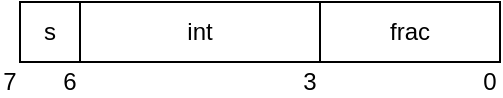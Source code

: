 <mxfile version="27.1.4">
  <diagram name="Page-1" id="DT2D9vsFlRG81VPnREpD">
    <mxGraphModel dx="570" dy="319" grid="1" gridSize="5" guides="1" tooltips="1" connect="1" arrows="1" fold="1" page="1" pageScale="1" pageWidth="850" pageHeight="1100" math="0" shadow="0">
      <root>
        <mxCell id="0" />
        <mxCell id="1" parent="0" />
        <mxCell id="G5-f84QCESc4KO4eGYYg-1" value="s" style="rounded=0;whiteSpace=wrap;html=1;" vertex="1" parent="1">
          <mxGeometry x="240" y="330" width="30" height="30" as="geometry" />
        </mxCell>
        <mxCell id="G5-f84QCESc4KO4eGYYg-2" value="int" style="rounded=0;whiteSpace=wrap;html=1;" vertex="1" parent="1">
          <mxGeometry x="270" y="330" width="120" height="30" as="geometry" />
        </mxCell>
        <mxCell id="G5-f84QCESc4KO4eGYYg-3" value="frac" style="rounded=0;whiteSpace=wrap;html=1;" vertex="1" parent="1">
          <mxGeometry x="390" y="330" width="90" height="30" as="geometry" />
        </mxCell>
        <mxCell id="G5-f84QCESc4KO4eGYYg-13" value="0" style="text;html=1;align=center;verticalAlign=middle;whiteSpace=wrap;rounded=0;" vertex="1" parent="1">
          <mxGeometry x="470" y="365" width="10" height="10" as="geometry" />
        </mxCell>
        <mxCell id="G5-f84QCESc4KO4eGYYg-14" value="7" style="text;html=1;align=center;verticalAlign=middle;whiteSpace=wrap;rounded=0;" vertex="1" parent="1">
          <mxGeometry x="230" y="365" width="10" height="10" as="geometry" />
        </mxCell>
        <mxCell id="G5-f84QCESc4KO4eGYYg-15" value="6" style="text;html=1;align=center;verticalAlign=middle;whiteSpace=wrap;rounded=0;" vertex="1" parent="1">
          <mxGeometry x="260" y="365" width="10" height="10" as="geometry" />
        </mxCell>
        <mxCell id="G5-f84QCESc4KO4eGYYg-17" value="3" style="text;html=1;align=center;verticalAlign=middle;whiteSpace=wrap;rounded=0;" vertex="1" parent="1">
          <mxGeometry x="380" y="365" width="10" height="10" as="geometry" />
        </mxCell>
      </root>
    </mxGraphModel>
  </diagram>
</mxfile>
